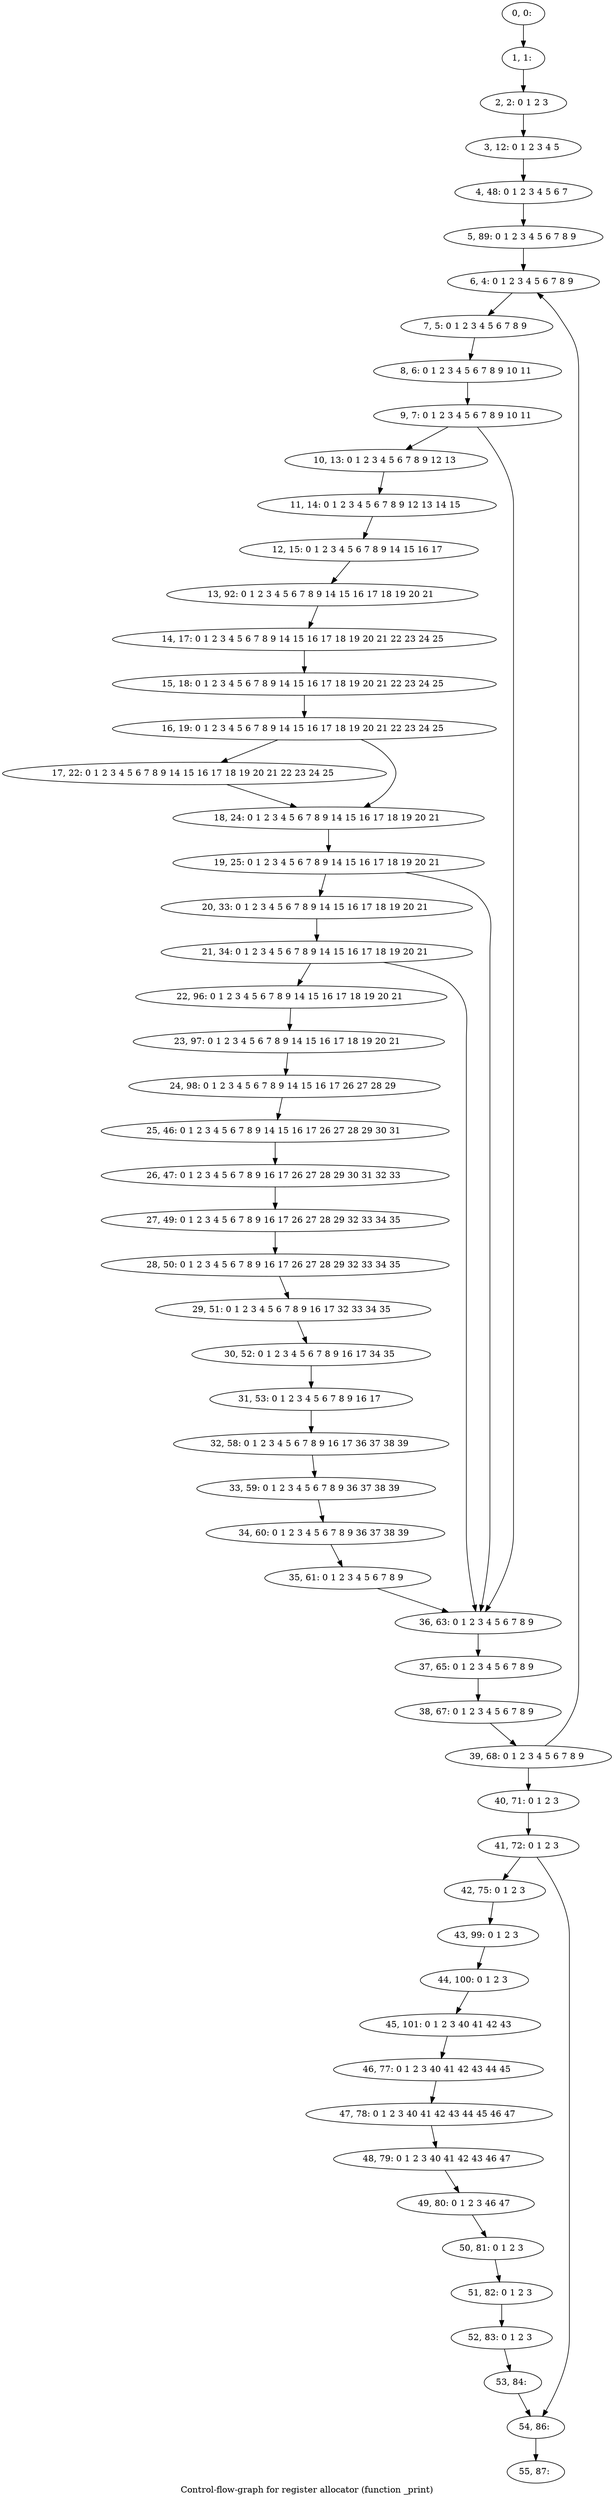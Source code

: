 digraph G {
graph [label="Control-flow-graph for register allocator (function _print)"]
0[label="0, 0: "];
1[label="1, 1: "];
2[label="2, 2: 0 1 2 3 "];
3[label="3, 12: 0 1 2 3 4 5 "];
4[label="4, 48: 0 1 2 3 4 5 6 7 "];
5[label="5, 89: 0 1 2 3 4 5 6 7 8 9 "];
6[label="6, 4: 0 1 2 3 4 5 6 7 8 9 "];
7[label="7, 5: 0 1 2 3 4 5 6 7 8 9 "];
8[label="8, 6: 0 1 2 3 4 5 6 7 8 9 10 11 "];
9[label="9, 7: 0 1 2 3 4 5 6 7 8 9 10 11 "];
10[label="10, 13: 0 1 2 3 4 5 6 7 8 9 12 13 "];
11[label="11, 14: 0 1 2 3 4 5 6 7 8 9 12 13 14 15 "];
12[label="12, 15: 0 1 2 3 4 5 6 7 8 9 14 15 16 17 "];
13[label="13, 92: 0 1 2 3 4 5 6 7 8 9 14 15 16 17 18 19 20 21 "];
14[label="14, 17: 0 1 2 3 4 5 6 7 8 9 14 15 16 17 18 19 20 21 22 23 24 25 "];
15[label="15, 18: 0 1 2 3 4 5 6 7 8 9 14 15 16 17 18 19 20 21 22 23 24 25 "];
16[label="16, 19: 0 1 2 3 4 5 6 7 8 9 14 15 16 17 18 19 20 21 22 23 24 25 "];
17[label="17, 22: 0 1 2 3 4 5 6 7 8 9 14 15 16 17 18 19 20 21 22 23 24 25 "];
18[label="18, 24: 0 1 2 3 4 5 6 7 8 9 14 15 16 17 18 19 20 21 "];
19[label="19, 25: 0 1 2 3 4 5 6 7 8 9 14 15 16 17 18 19 20 21 "];
20[label="20, 33: 0 1 2 3 4 5 6 7 8 9 14 15 16 17 18 19 20 21 "];
21[label="21, 34: 0 1 2 3 4 5 6 7 8 9 14 15 16 17 18 19 20 21 "];
22[label="22, 96: 0 1 2 3 4 5 6 7 8 9 14 15 16 17 18 19 20 21 "];
23[label="23, 97: 0 1 2 3 4 5 6 7 8 9 14 15 16 17 18 19 20 21 "];
24[label="24, 98: 0 1 2 3 4 5 6 7 8 9 14 15 16 17 26 27 28 29 "];
25[label="25, 46: 0 1 2 3 4 5 6 7 8 9 14 15 16 17 26 27 28 29 30 31 "];
26[label="26, 47: 0 1 2 3 4 5 6 7 8 9 16 17 26 27 28 29 30 31 32 33 "];
27[label="27, 49: 0 1 2 3 4 5 6 7 8 9 16 17 26 27 28 29 32 33 34 35 "];
28[label="28, 50: 0 1 2 3 4 5 6 7 8 9 16 17 26 27 28 29 32 33 34 35 "];
29[label="29, 51: 0 1 2 3 4 5 6 7 8 9 16 17 32 33 34 35 "];
30[label="30, 52: 0 1 2 3 4 5 6 7 8 9 16 17 34 35 "];
31[label="31, 53: 0 1 2 3 4 5 6 7 8 9 16 17 "];
32[label="32, 58: 0 1 2 3 4 5 6 7 8 9 16 17 36 37 38 39 "];
33[label="33, 59: 0 1 2 3 4 5 6 7 8 9 36 37 38 39 "];
34[label="34, 60: 0 1 2 3 4 5 6 7 8 9 36 37 38 39 "];
35[label="35, 61: 0 1 2 3 4 5 6 7 8 9 "];
36[label="36, 63: 0 1 2 3 4 5 6 7 8 9 "];
37[label="37, 65: 0 1 2 3 4 5 6 7 8 9 "];
38[label="38, 67: 0 1 2 3 4 5 6 7 8 9 "];
39[label="39, 68: 0 1 2 3 4 5 6 7 8 9 "];
40[label="40, 71: 0 1 2 3 "];
41[label="41, 72: 0 1 2 3 "];
42[label="42, 75: 0 1 2 3 "];
43[label="43, 99: 0 1 2 3 "];
44[label="44, 100: 0 1 2 3 "];
45[label="45, 101: 0 1 2 3 40 41 42 43 "];
46[label="46, 77: 0 1 2 3 40 41 42 43 44 45 "];
47[label="47, 78: 0 1 2 3 40 41 42 43 44 45 46 47 "];
48[label="48, 79: 0 1 2 3 40 41 42 43 46 47 "];
49[label="49, 80: 0 1 2 3 46 47 "];
50[label="50, 81: 0 1 2 3 "];
51[label="51, 82: 0 1 2 3 "];
52[label="52, 83: 0 1 2 3 "];
53[label="53, 84: "];
54[label="54, 86: "];
55[label="55, 87: "];
0->1 ;
1->2 ;
2->3 ;
3->4 ;
4->5 ;
5->6 ;
6->7 ;
7->8 ;
8->9 ;
9->10 ;
9->36 ;
10->11 ;
11->12 ;
12->13 ;
13->14 ;
14->15 ;
15->16 ;
16->17 ;
16->18 ;
17->18 ;
18->19 ;
19->20 ;
19->36 ;
20->21 ;
21->22 ;
21->36 ;
22->23 ;
23->24 ;
24->25 ;
25->26 ;
26->27 ;
27->28 ;
28->29 ;
29->30 ;
30->31 ;
31->32 ;
32->33 ;
33->34 ;
34->35 ;
35->36 ;
36->37 ;
37->38 ;
38->39 ;
39->40 ;
39->6 ;
40->41 ;
41->42 ;
41->54 ;
42->43 ;
43->44 ;
44->45 ;
45->46 ;
46->47 ;
47->48 ;
48->49 ;
49->50 ;
50->51 ;
51->52 ;
52->53 ;
53->54 ;
54->55 ;
}
